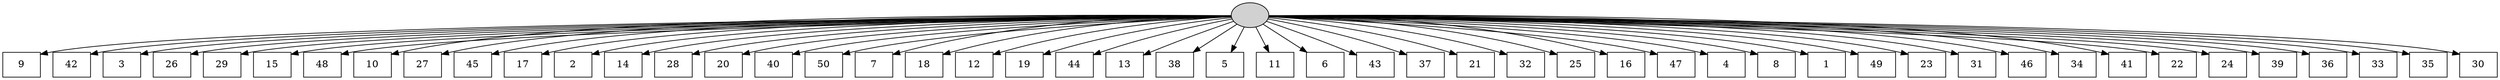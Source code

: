 digraph G {
0[style=filled, fillcolor=grey82, label=""];
1[shape=box,style=filled, fillcolor=white,label="9\n"];
2[shape=box,style=filled, fillcolor=white,label="42\n"];
3[shape=box,style=filled, fillcolor=white,label="3\n"];
4[shape=box,style=filled, fillcolor=white,label="26\n"];
5[shape=box,style=filled, fillcolor=white,label="29\n"];
6[shape=box,style=filled, fillcolor=white,label="15\n"];
7[shape=box,style=filled, fillcolor=white,label="48\n"];
8[shape=box,style=filled, fillcolor=white,label="10\n"];
9[shape=box,style=filled, fillcolor=white,label="27\n"];
10[shape=box,style=filled, fillcolor=white,label="45\n"];
11[shape=box,style=filled, fillcolor=white,label="17\n"];
12[shape=box,style=filled, fillcolor=white,label="2\n"];
13[shape=box,style=filled, fillcolor=white,label="14\n"];
14[shape=box,style=filled, fillcolor=white,label="28\n"];
15[shape=box,style=filled, fillcolor=white,label="20\n"];
16[shape=box,style=filled, fillcolor=white,label="40\n"];
17[shape=box,style=filled, fillcolor=white,label="50\n"];
18[shape=box,style=filled, fillcolor=white,label="7\n"];
19[shape=box,style=filled, fillcolor=white,label="18\n"];
20[shape=box,style=filled, fillcolor=white,label="12\n"];
21[shape=box,style=filled, fillcolor=white,label="19\n"];
22[shape=box,style=filled, fillcolor=white,label="44\n"];
23[shape=box,style=filled, fillcolor=white,label="13\n"];
24[shape=box,style=filled, fillcolor=white,label="38\n"];
25[shape=box,style=filled, fillcolor=white,label="5\n"];
26[shape=box,style=filled, fillcolor=white,label="11\n"];
27[shape=box,style=filled, fillcolor=white,label="6\n"];
28[shape=box,style=filled, fillcolor=white,label="43\n"];
29[shape=box,style=filled, fillcolor=white,label="37\n"];
30[shape=box,style=filled, fillcolor=white,label="21\n"];
31[shape=box,style=filled, fillcolor=white,label="32\n"];
32[shape=box,style=filled, fillcolor=white,label="25\n"];
33[shape=box,style=filled, fillcolor=white,label="16\n"];
34[shape=box,style=filled, fillcolor=white,label="47\n"];
35[shape=box,style=filled, fillcolor=white,label="4\n"];
36[shape=box,style=filled, fillcolor=white,label="8\n"];
37[shape=box,style=filled, fillcolor=white,label="1\n"];
38[shape=box,style=filled, fillcolor=white,label="49\n"];
39[shape=box,style=filled, fillcolor=white,label="23\n"];
40[shape=box,style=filled, fillcolor=white,label="31\n"];
41[shape=box,style=filled, fillcolor=white,label="46\n"];
42[shape=box,style=filled, fillcolor=white,label="34\n"];
43[shape=box,style=filled, fillcolor=white,label="41\n"];
44[shape=box,style=filled, fillcolor=white,label="22\n"];
45[shape=box,style=filled, fillcolor=white,label="24\n"];
46[shape=box,style=filled, fillcolor=white,label="39\n"];
47[shape=box,style=filled, fillcolor=white,label="36\n"];
48[shape=box,style=filled, fillcolor=white,label="33\n"];
49[shape=box,style=filled, fillcolor=white,label="35\n"];
50[shape=box,style=filled, fillcolor=white,label="30\n"];
0->1 ;
0->2 ;
0->3 ;
0->4 ;
0->5 ;
0->6 ;
0->7 ;
0->8 ;
0->9 ;
0->10 ;
0->11 ;
0->12 ;
0->13 ;
0->14 ;
0->15 ;
0->16 ;
0->17 ;
0->18 ;
0->19 ;
0->20 ;
0->21 ;
0->22 ;
0->23 ;
0->24 ;
0->25 ;
0->26 ;
0->27 ;
0->28 ;
0->29 ;
0->30 ;
0->31 ;
0->32 ;
0->33 ;
0->34 ;
0->35 ;
0->36 ;
0->37 ;
0->38 ;
0->39 ;
0->40 ;
0->41 ;
0->42 ;
0->43 ;
0->44 ;
0->45 ;
0->46 ;
0->47 ;
0->48 ;
0->49 ;
0->50 ;
}
